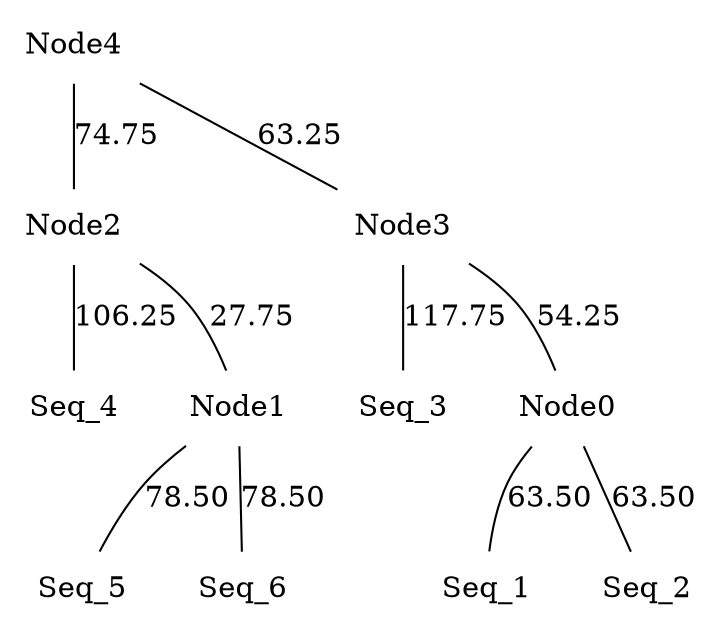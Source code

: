 graph phylogeneticTree {
  node [shape=plaintext];
  "Node4" -- "Node2" [label="74.75", weight=74.75];
  "Node2" -- "Seq_4" [label="106.25", weight=106.25];
  "Node2" -- "Node1" [label="27.75", weight=27.75];
  "Node1" -- "Seq_5" [label="78.50", weight=78.50];
  "Node1" -- "Seq_6" [label="78.50", weight=78.50];
  "Node4" -- "Node3" [label="63.25", weight=63.25];
  "Node3" -- "Seq_3" [label="117.75", weight=117.75];
  "Node3" -- "Node0" [label="54.25", weight=54.25];
  "Node0" -- "Seq_1" [label="63.50", weight=63.50];
  "Node0" -- "Seq_2" [label="63.50", weight=63.50];
}
